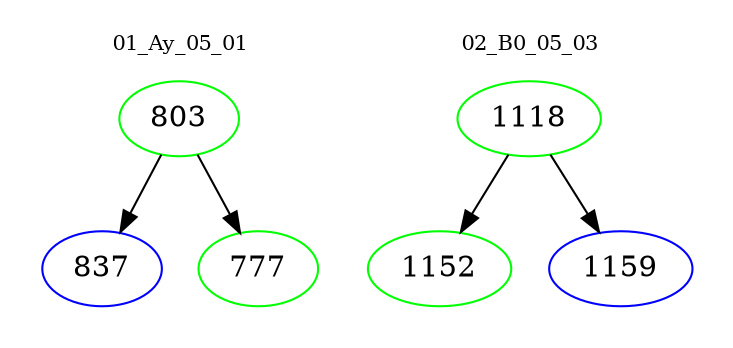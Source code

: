 digraph{
subgraph cluster_0 {
color = white
label = "01_Ay_05_01";
fontsize=10;
T0_803 [label="803", color="green"]
T0_803 -> T0_837 [color="black"]
T0_837 [label="837", color="blue"]
T0_803 -> T0_777 [color="black"]
T0_777 [label="777", color="green"]
}
subgraph cluster_1 {
color = white
label = "02_B0_05_03";
fontsize=10;
T1_1118 [label="1118", color="green"]
T1_1118 -> T1_1152 [color="black"]
T1_1152 [label="1152", color="green"]
T1_1118 -> T1_1159 [color="black"]
T1_1159 [label="1159", color="blue"]
}
}
